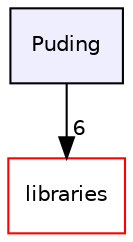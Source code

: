 digraph "/home/xuco/eclipse-workspace/proxecto-puding/src/hw/Puding" {
  compound=true
  node [ fontsize="10", fontname="Helvetica"];
  edge [ labelfontsize="10", labelfontname="Helvetica"];
  dir_f309810211fa8bf94f8fc167a0c73454 [shape=box, label="Puding", style="filled", fillcolor="#eeeeff", pencolor="black", URL="dir_f309810211fa8bf94f8fc167a0c73454.html"];
  dir_bc0718b08fb2015b8e59c47b2805f60c [shape=box label="libraries" fillcolor="white" style="filled" color="red" URL="dir_bc0718b08fb2015b8e59c47b2805f60c.html"];
  dir_f309810211fa8bf94f8fc167a0c73454->dir_bc0718b08fb2015b8e59c47b2805f60c [headlabel="6", labeldistance=1.5 headhref="dir_000004_000000.html"];
}
